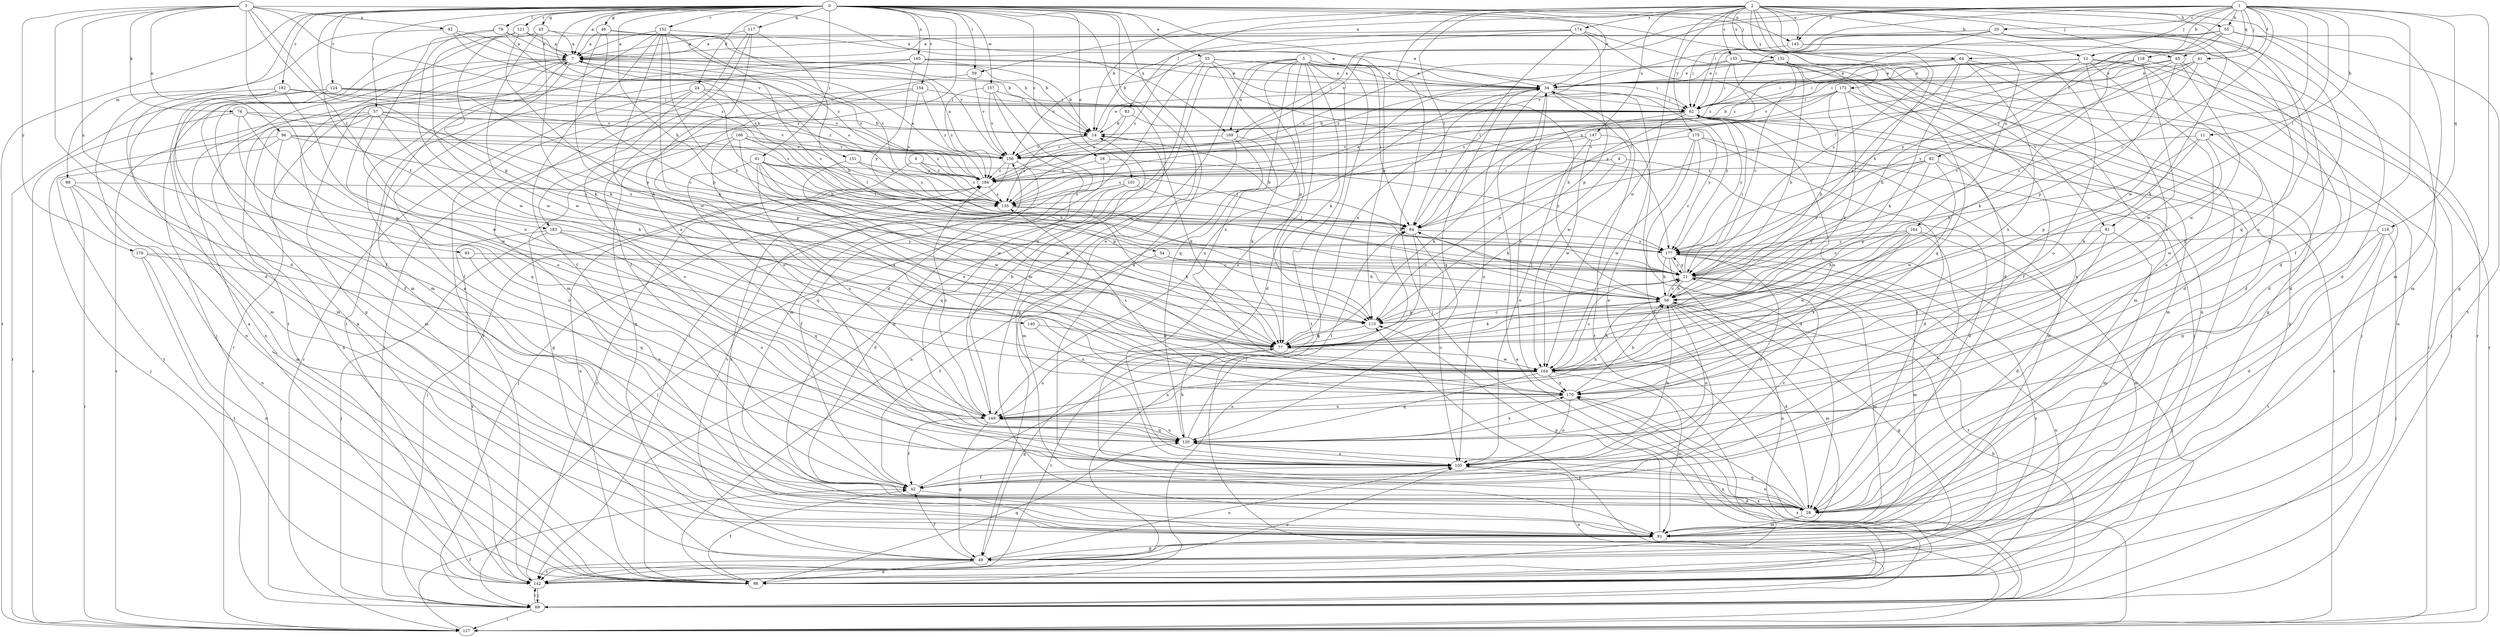 strict digraph  {
0;
1;
2;
3;
4;
5;
6;
7;
11;
12;
14;
16;
20;
21;
24;
28;
33;
34;
41;
42;
43;
46;
49;
54;
55;
56;
57;
59;
61;
62;
64;
65;
69;
76;
77;
79;
81;
82;
83;
84;
88;
91;
92;
93;
96;
98;
101;
105;
113;
117;
118;
119;
120;
121;
124;
127;
132;
133;
135;
140;
142;
143;
144;
147;
149;
151;
152;
154;
156;
157;
164;
165;
166;
169;
170;
172;
174;
175;
176;
177;
182;
183;
184;
0 -> 7  [label=a];
0 -> 16  [label=c];
0 -> 24  [label=d];
0 -> 28  [label=d];
0 -> 33  [label=e];
0 -> 34  [label=e];
0 -> 43  [label=g];
0 -> 46  [label=g];
0 -> 54  [label=h];
0 -> 57  [label=i];
0 -> 59  [label=i];
0 -> 61  [label=i];
0 -> 64  [label=j];
0 -> 79  [label=l];
0 -> 81  [label=l];
0 -> 88  [label=m];
0 -> 91  [label=m];
0 -> 101  [label=o];
0 -> 105  [label=o];
0 -> 113  [label=p];
0 -> 117  [label=q];
0 -> 121  [label=r];
0 -> 124  [label=r];
0 -> 127  [label=r];
0 -> 140  [label=t];
0 -> 143  [label=u];
0 -> 151  [label=v];
0 -> 152  [label=v];
0 -> 154  [label=v];
0 -> 157  [label=w];
0 -> 165  [label=x];
0 -> 182  [label=z];
0 -> 183  [label=z];
1 -> 11  [label=b];
1 -> 12  [label=b];
1 -> 20  [label=c];
1 -> 21  [label=c];
1 -> 41  [label=f];
1 -> 42  [label=f];
1 -> 49  [label=g];
1 -> 55  [label=h];
1 -> 62  [label=i];
1 -> 64  [label=j];
1 -> 65  [label=j];
1 -> 81  [label=l];
1 -> 82  [label=l];
1 -> 118  [label=q];
1 -> 119  [label=q];
1 -> 143  [label=u];
1 -> 156  [label=v];
1 -> 164  [label=w];
1 -> 169  [label=x];
1 -> 59  [label=x];
2 -> 12  [label=b];
2 -> 14  [label=b];
2 -> 21  [label=c];
2 -> 28  [label=d];
2 -> 55  [label=h];
2 -> 56  [label=h];
2 -> 65  [label=j];
2 -> 69  [label=j];
2 -> 83  [label=l];
2 -> 84  [label=l];
2 -> 91  [label=m];
2 -> 120  [label=q];
2 -> 132  [label=s];
2 -> 133  [label=s];
2 -> 143  [label=u];
2 -> 144  [label=u];
2 -> 147  [label=u];
2 -> 164  [label=w];
2 -> 172  [label=y];
2 -> 174  [label=y];
2 -> 175  [label=y];
3 -> 28  [label=d];
3 -> 76  [label=k];
3 -> 92  [label=n];
3 -> 93  [label=n];
3 -> 96  [label=n];
3 -> 113  [label=p];
3 -> 135  [label=s];
3 -> 149  [label=u];
3 -> 169  [label=x];
3 -> 176  [label=y];
3 -> 183  [label=z];
4 -> 28  [label=d];
4 -> 77  [label=k];
4 -> 184  [label=z];
5 -> 28  [label=d];
5 -> 34  [label=e];
5 -> 49  [label=g];
5 -> 56  [label=h];
5 -> 69  [label=j];
5 -> 77  [label=k];
5 -> 84  [label=l];
5 -> 98  [label=n];
5 -> 105  [label=o];
5 -> 120  [label=q];
5 -> 142  [label=t];
5 -> 169  [label=x];
5 -> 170  [label=x];
6 -> 84  [label=l];
6 -> 98  [label=n];
6 -> 135  [label=s];
6 -> 184  [label=z];
7 -> 34  [label=e];
7 -> 42  [label=f];
7 -> 49  [label=g];
7 -> 69  [label=j];
7 -> 135  [label=s];
7 -> 142  [label=t];
7 -> 184  [label=z];
11 -> 56  [label=h];
11 -> 77  [label=k];
11 -> 113  [label=p];
11 -> 156  [label=v];
11 -> 164  [label=w];
12 -> 28  [label=d];
12 -> 34  [label=e];
12 -> 56  [label=h];
12 -> 62  [label=i];
12 -> 105  [label=o];
12 -> 127  [label=r];
12 -> 156  [label=v];
12 -> 170  [label=x];
14 -> 34  [label=e];
14 -> 77  [label=k];
14 -> 135  [label=s];
14 -> 156  [label=v];
16 -> 120  [label=q];
16 -> 177  [label=y];
16 -> 184  [label=z];
20 -> 7  [label=a];
20 -> 62  [label=i];
20 -> 77  [label=k];
20 -> 120  [label=q];
20 -> 149  [label=u];
20 -> 156  [label=v];
20 -> 184  [label=z];
21 -> 56  [label=h];
21 -> 62  [label=i];
21 -> 91  [label=m];
21 -> 98  [label=n];
21 -> 142  [label=t];
21 -> 177  [label=y];
24 -> 56  [label=h];
24 -> 62  [label=i];
24 -> 105  [label=o];
24 -> 127  [label=r];
24 -> 142  [label=t];
24 -> 184  [label=z];
28 -> 7  [label=a];
28 -> 34  [label=e];
28 -> 91  [label=m];
28 -> 105  [label=o];
28 -> 120  [label=q];
33 -> 28  [label=d];
33 -> 34  [label=e];
33 -> 62  [label=i];
33 -> 113  [label=p];
33 -> 149  [label=u];
33 -> 156  [label=v];
33 -> 177  [label=y];
34 -> 62  [label=i];
34 -> 105  [label=o];
34 -> 120  [label=q];
34 -> 142  [label=t];
34 -> 149  [label=u];
34 -> 164  [label=w];
34 -> 170  [label=x];
34 -> 177  [label=y];
41 -> 21  [label=c];
41 -> 28  [label=d];
41 -> 34  [label=e];
41 -> 135  [label=s];
41 -> 177  [label=y];
42 -> 21  [label=c];
42 -> 28  [label=d];
42 -> 84  [label=l];
43 -> 7  [label=a];
43 -> 77  [label=k];
43 -> 91  [label=m];
43 -> 156  [label=v];
43 -> 164  [label=w];
46 -> 7  [label=a];
46 -> 34  [label=e];
46 -> 77  [label=k];
46 -> 113  [label=p];
46 -> 135  [label=s];
49 -> 42  [label=f];
49 -> 62  [label=i];
49 -> 98  [label=n];
49 -> 105  [label=o];
49 -> 142  [label=t];
49 -> 156  [label=v];
54 -> 21  [label=c];
54 -> 42  [label=f];
54 -> 56  [label=h];
55 -> 7  [label=a];
55 -> 28  [label=d];
55 -> 84  [label=l];
55 -> 91  [label=m];
55 -> 142  [label=t];
55 -> 177  [label=y];
55 -> 184  [label=z];
56 -> 21  [label=c];
56 -> 28  [label=d];
56 -> 49  [label=g];
56 -> 77  [label=k];
56 -> 84  [label=l];
56 -> 91  [label=m];
56 -> 105  [label=o];
56 -> 113  [label=p];
57 -> 14  [label=b];
57 -> 77  [label=k];
57 -> 91  [label=m];
57 -> 98  [label=n];
57 -> 113  [label=p];
57 -> 127  [label=r];
57 -> 149  [label=u];
57 -> 156  [label=v];
59 -> 105  [label=o];
59 -> 156  [label=v];
61 -> 21  [label=c];
61 -> 77  [label=k];
61 -> 84  [label=l];
61 -> 113  [label=p];
61 -> 120  [label=q];
61 -> 149  [label=u];
61 -> 170  [label=x];
61 -> 184  [label=z];
62 -> 14  [label=b];
62 -> 84  [label=l];
62 -> 113  [label=p];
62 -> 127  [label=r];
62 -> 149  [label=u];
62 -> 177  [label=y];
64 -> 21  [label=c];
64 -> 28  [label=d];
64 -> 34  [label=e];
64 -> 62  [label=i];
64 -> 77  [label=k];
64 -> 127  [label=r];
64 -> 170  [label=x];
65 -> 21  [label=c];
65 -> 28  [label=d];
65 -> 34  [label=e];
65 -> 62  [label=i];
65 -> 113  [label=p];
65 -> 164  [label=w];
69 -> 56  [label=h];
69 -> 127  [label=r];
69 -> 142  [label=t];
69 -> 170  [label=x];
76 -> 14  [label=b];
76 -> 120  [label=q];
76 -> 127  [label=r];
76 -> 135  [label=s];
76 -> 164  [label=w];
77 -> 21  [label=c];
77 -> 34  [label=e];
77 -> 49  [label=g];
77 -> 142  [label=t];
77 -> 149  [label=u];
77 -> 164  [label=w];
79 -> 7  [label=a];
79 -> 14  [label=b];
79 -> 135  [label=s];
79 -> 149  [label=u];
79 -> 164  [label=w];
81 -> 28  [label=d];
81 -> 91  [label=m];
81 -> 170  [label=x];
81 -> 177  [label=y];
82 -> 21  [label=c];
82 -> 113  [label=p];
82 -> 135  [label=s];
82 -> 164  [label=w];
82 -> 170  [label=x];
82 -> 184  [label=z];
83 -> 14  [label=b];
83 -> 177  [label=y];
83 -> 184  [label=z];
84 -> 14  [label=b];
84 -> 98  [label=n];
84 -> 105  [label=o];
84 -> 177  [label=y];
88 -> 91  [label=m];
88 -> 98  [label=n];
88 -> 127  [label=r];
88 -> 135  [label=s];
91 -> 49  [label=g];
91 -> 113  [label=p];
91 -> 184  [label=z];
92 -> 7  [label=a];
92 -> 14  [label=b];
92 -> 28  [label=d];
92 -> 184  [label=z];
93 -> 21  [label=c];
93 -> 105  [label=o];
96 -> 69  [label=j];
96 -> 105  [label=o];
96 -> 142  [label=t];
96 -> 156  [label=v];
96 -> 177  [label=y];
96 -> 184  [label=z];
98 -> 7  [label=a];
98 -> 42  [label=f];
98 -> 62  [label=i];
98 -> 120  [label=q];
101 -> 21  [label=c];
101 -> 28  [label=d];
101 -> 69  [label=j];
101 -> 135  [label=s];
105 -> 42  [label=f];
105 -> 56  [label=h];
105 -> 98  [label=n];
113 -> 77  [label=k];
117 -> 7  [label=a];
117 -> 42  [label=f];
117 -> 56  [label=h];
117 -> 91  [label=m];
117 -> 149  [label=u];
118 -> 34  [label=e];
118 -> 69  [label=j];
118 -> 77  [label=k];
118 -> 84  [label=l];
118 -> 164  [label=w];
119 -> 28  [label=d];
119 -> 69  [label=j];
119 -> 120  [label=q];
119 -> 142  [label=t];
119 -> 177  [label=y];
120 -> 77  [label=k];
120 -> 84  [label=l];
120 -> 105  [label=o];
120 -> 149  [label=u];
120 -> 170  [label=x];
121 -> 7  [label=a];
121 -> 14  [label=b];
121 -> 42  [label=f];
121 -> 77  [label=k];
121 -> 113  [label=p];
121 -> 164  [label=w];
124 -> 21  [label=c];
124 -> 62  [label=i];
124 -> 91  [label=m];
124 -> 98  [label=n];
124 -> 127  [label=r];
124 -> 156  [label=v];
127 -> 34  [label=e];
127 -> 42  [label=f];
127 -> 113  [label=p];
127 -> 170  [label=x];
132 -> 21  [label=c];
132 -> 34  [label=e];
132 -> 42  [label=f];
132 -> 56  [label=h];
132 -> 91  [label=m];
132 -> 120  [label=q];
132 -> 184  [label=z];
133 -> 34  [label=e];
133 -> 49  [label=g];
133 -> 62  [label=i];
133 -> 69  [label=j];
133 -> 84  [label=l];
133 -> 98  [label=n];
133 -> 184  [label=z];
135 -> 34  [label=e];
135 -> 77  [label=k];
135 -> 84  [label=l];
140 -> 77  [label=k];
140 -> 170  [label=x];
142 -> 7  [label=a];
142 -> 69  [label=j];
142 -> 105  [label=o];
142 -> 177  [label=y];
142 -> 184  [label=z];
143 -> 62  [label=i];
143 -> 105  [label=o];
143 -> 127  [label=r];
144 -> 21  [label=c];
144 -> 42  [label=f];
144 -> 56  [label=h];
144 -> 91  [label=m];
144 -> 164  [label=w];
144 -> 170  [label=x];
144 -> 177  [label=y];
147 -> 28  [label=d];
147 -> 77  [label=k];
147 -> 105  [label=o];
147 -> 156  [label=v];
147 -> 164  [label=w];
149 -> 14  [label=b];
149 -> 42  [label=f];
149 -> 49  [label=g];
149 -> 56  [label=h];
149 -> 120  [label=q];
149 -> 184  [label=z];
151 -> 135  [label=s];
151 -> 164  [label=w];
151 -> 184  [label=z];
152 -> 7  [label=a];
152 -> 21  [label=c];
152 -> 34  [label=e];
152 -> 42  [label=f];
152 -> 56  [label=h];
152 -> 77  [label=k];
152 -> 91  [label=m];
152 -> 164  [label=w];
154 -> 49  [label=g];
154 -> 62  [label=i];
154 -> 69  [label=j];
154 -> 135  [label=s];
154 -> 184  [label=z];
156 -> 7  [label=a];
156 -> 42  [label=f];
156 -> 69  [label=j];
156 -> 184  [label=z];
157 -> 62  [label=i];
157 -> 91  [label=m];
157 -> 142  [label=t];
157 -> 156  [label=v];
157 -> 184  [label=z];
164 -> 21  [label=c];
164 -> 56  [label=h];
164 -> 91  [label=m];
164 -> 120  [label=q];
164 -> 149  [label=u];
164 -> 170  [label=x];
165 -> 14  [label=b];
165 -> 34  [label=e];
165 -> 62  [label=i];
165 -> 127  [label=r];
165 -> 142  [label=t];
165 -> 177  [label=y];
166 -> 49  [label=g];
166 -> 56  [label=h];
166 -> 84  [label=l];
166 -> 156  [label=v];
166 -> 164  [label=w];
166 -> 170  [label=x];
169 -> 77  [label=k];
169 -> 91  [label=m];
169 -> 98  [label=n];
169 -> 156  [label=v];
170 -> 56  [label=h];
170 -> 98  [label=n];
170 -> 105  [label=o];
170 -> 135  [label=s];
170 -> 149  [label=u];
172 -> 14  [label=b];
172 -> 49  [label=g];
172 -> 56  [label=h];
172 -> 62  [label=i];
172 -> 77  [label=k];
172 -> 91  [label=m];
172 -> 135  [label=s];
174 -> 7  [label=a];
174 -> 14  [label=b];
174 -> 28  [label=d];
174 -> 84  [label=l];
174 -> 98  [label=n];
174 -> 113  [label=p];
174 -> 135  [label=s];
175 -> 21  [label=c];
175 -> 28  [label=d];
175 -> 42  [label=f];
175 -> 91  [label=m];
175 -> 156  [label=v];
175 -> 164  [label=w];
176 -> 21  [label=c];
176 -> 98  [label=n];
176 -> 120  [label=q];
176 -> 142  [label=t];
177 -> 21  [label=c];
177 -> 56  [label=h];
177 -> 69  [label=j];
177 -> 91  [label=m];
177 -> 98  [label=n];
177 -> 105  [label=o];
182 -> 42  [label=f];
182 -> 62  [label=i];
182 -> 91  [label=m];
182 -> 98  [label=n];
182 -> 156  [label=v];
182 -> 164  [label=w];
183 -> 69  [label=j];
183 -> 105  [label=o];
183 -> 120  [label=q];
183 -> 142  [label=t];
183 -> 177  [label=y];
184 -> 7  [label=a];
184 -> 69  [label=j];
184 -> 135  [label=s];
}
